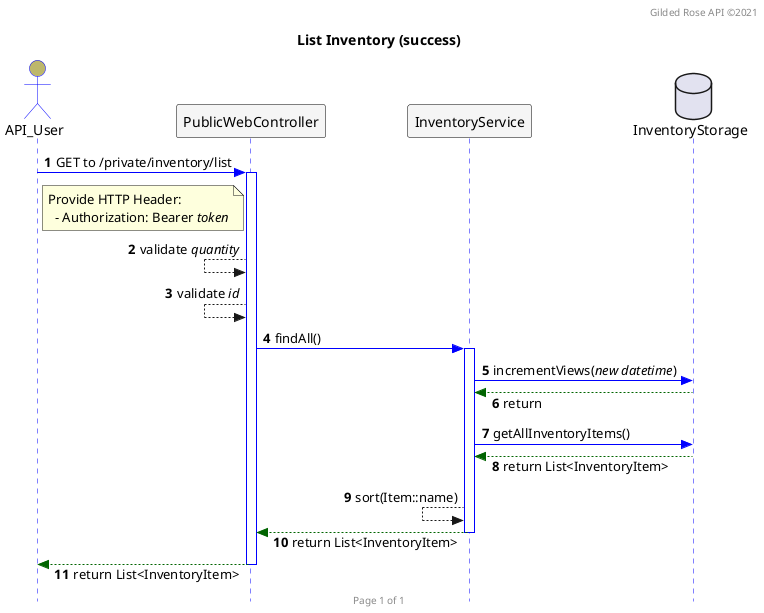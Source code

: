 @startuml

autonumber
header Gilded Rose API ©2021
footer Page 1 of 1
hide footbox

skinparam responseMessageBelowArrow true
skinparam sequence {
  ActorBackgroundColor DarkKhaki
  ActorBorderColor Blue
  DatabaseBackgroundColor Gray
  DatabaseBorderColor Black
  LifeLineBorderColor Blue
  ParticipantBackgroundColor WhiteSmoke
  ParticipantBorderColor Black
}
skinparam style strictuml

title List Inventory (success)

actor API_User
participant PublicWebController
participant InventoryService
database InventoryStorage

API_User -[#0000FF]> PublicWebController : GET to /private/inventory/list
note right of API_User
 Provide HTTP Header:
   - Authorization: Bearer //token//
end note
activate PublicWebController
PublicWebController <-- PublicWebController : validate //quantity//
PublicWebController <-- PublicWebController : validate //id//
PublicWebController -[#0000FF]> InventoryService : findAll()
activate InventoryService
InventoryService -[#0000FF]> InventoryStorage : incrementViews(//new datetime//)
InventoryService <[#DarkGreen]-- InventoryStorage : return
InventoryService -[#0000FF]> InventoryStorage : getAllInventoryItems()
InventoryService <[#DarkGreen]-- InventoryStorage : return List<InventoryItem>
InventoryService <-- InventoryService : sort(Item::name)
PublicWebController <[#DarkGreen]-- InventoryService : return List<InventoryItem>
deactivate InventoryService
API_User <[#DarkGreen]-- PublicWebController : return List<InventoryItem>
deactivate PublicWebController

@enduml
